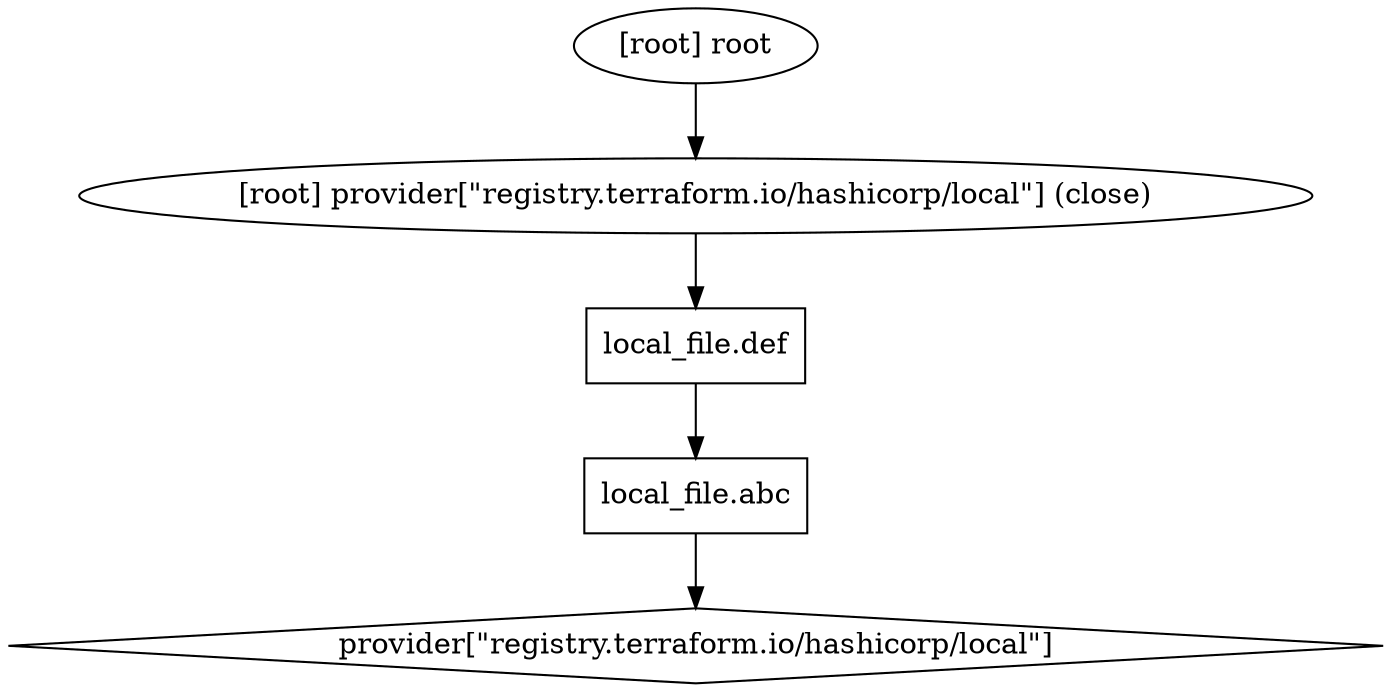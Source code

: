 digraph {
	compound = "true"
	newrank = "true"
	subgraph "root" {
		"[root] local_file.abc (expand)" [label = "local_file.abc", shape = "box"]
		"[root] local_file.def (expand)" [label = "local_file.def", shape = "box"]
		"[root] provider[\"registry.terraform.io/hashicorp/local\"]" [label = "provider[\"registry.terraform.io/hashicorp/local\"]", shape = "diamond"]
		"[root] local_file.abc (expand)" -> "[root] provider[\"registry.terraform.io/hashicorp/local\"]"
		"[root] local_file.def (expand)" -> "[root] local_file.abc (expand)"
		"[root] provider[\"registry.terraform.io/hashicorp/local\"] (close)" -> "[root] local_file.def (expand)"
		"[root] root" -> "[root] provider[\"registry.terraform.io/hashicorp/local\"] (close)"
	}
}

